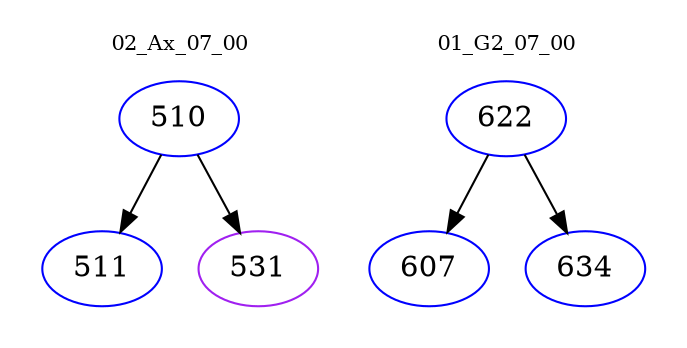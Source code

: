 digraph{
subgraph cluster_0 {
color = white
label = "02_Ax_07_00";
fontsize=10;
T0_510 [label="510", color="blue"]
T0_510 -> T0_511 [color="black"]
T0_511 [label="511", color="blue"]
T0_510 -> T0_531 [color="black"]
T0_531 [label="531", color="purple"]
}
subgraph cluster_1 {
color = white
label = "01_G2_07_00";
fontsize=10;
T1_622 [label="622", color="blue"]
T1_622 -> T1_607 [color="black"]
T1_607 [label="607", color="blue"]
T1_622 -> T1_634 [color="black"]
T1_634 [label="634", color="blue"]
}
}
